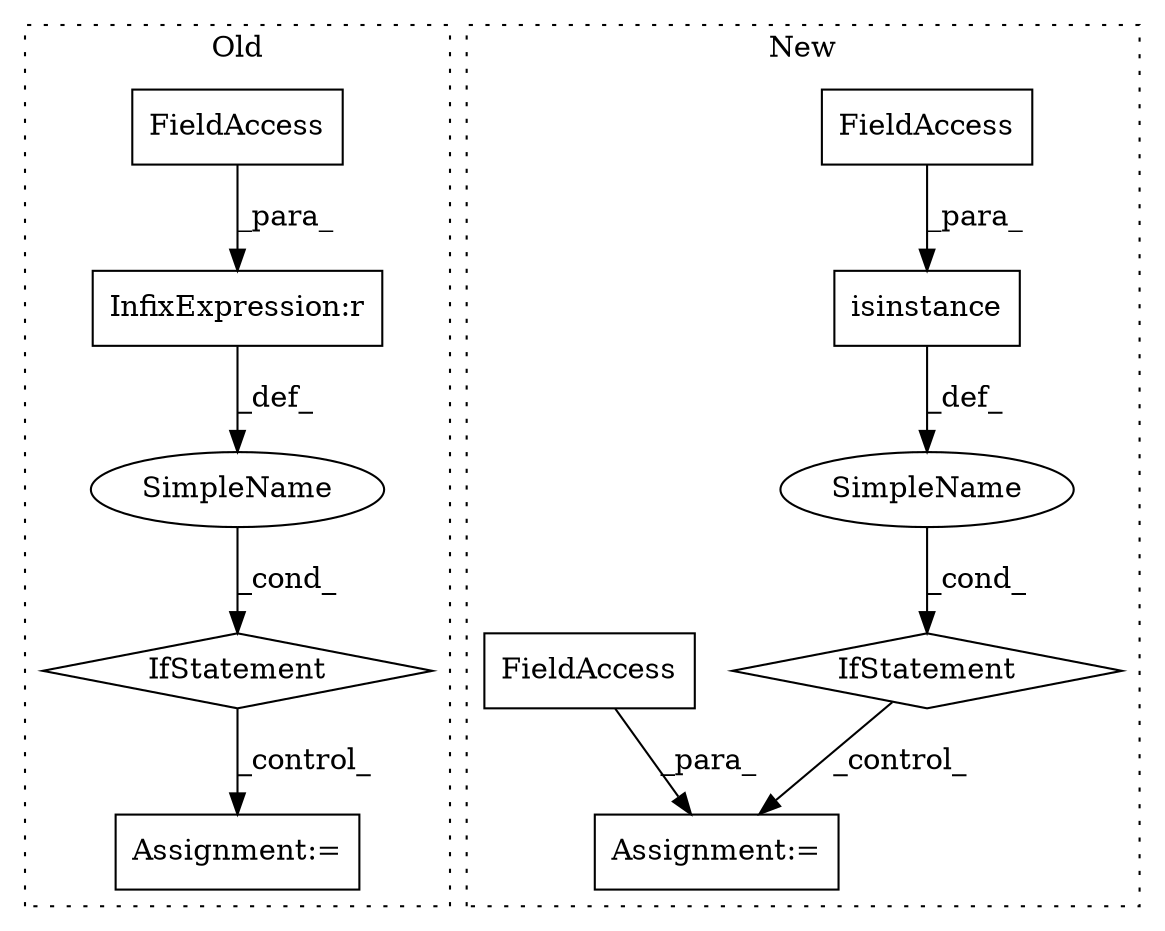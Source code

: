 digraph G {
subgraph cluster0 {
1 [label="IfStatement" a="25" s="3827,3847" l="4,2" shape="diamond"];
7 [label="InfixExpression:r" a="27" s="3842" l="4" shape="box"];
8 [label="Assignment:=" a="7" s="3863" l="1" shape="box"];
9 [label="SimpleName" a="42" s="" l="" shape="ellipse"];
10 [label="FieldAccess" a="22" s="3831" l="11" shape="box"];
label = "Old";
style="dotted";
}
subgraph cluster1 {
2 [label="isinstance" a="32" s="4005,4037" l="11,1" shape="box"];
3 [label="IfStatement" a="25" s="4001,4038" l="4,2" shape="diamond"];
4 [label="Assignment:=" a="7" s="4054" l="1" shape="box"];
5 [label="SimpleName" a="42" s="" l="" shape="ellipse"];
6 [label="FieldAccess" a="22" s="4023" l="14" shape="box"];
11 [label="FieldAccess" a="22" s="4055" l="11" shape="box"];
label = "New";
style="dotted";
}
1 -> 8 [label="_control_"];
2 -> 5 [label="_def_"];
3 -> 4 [label="_control_"];
5 -> 3 [label="_cond_"];
6 -> 2 [label="_para_"];
7 -> 9 [label="_def_"];
9 -> 1 [label="_cond_"];
10 -> 7 [label="_para_"];
11 -> 4 [label="_para_"];
}